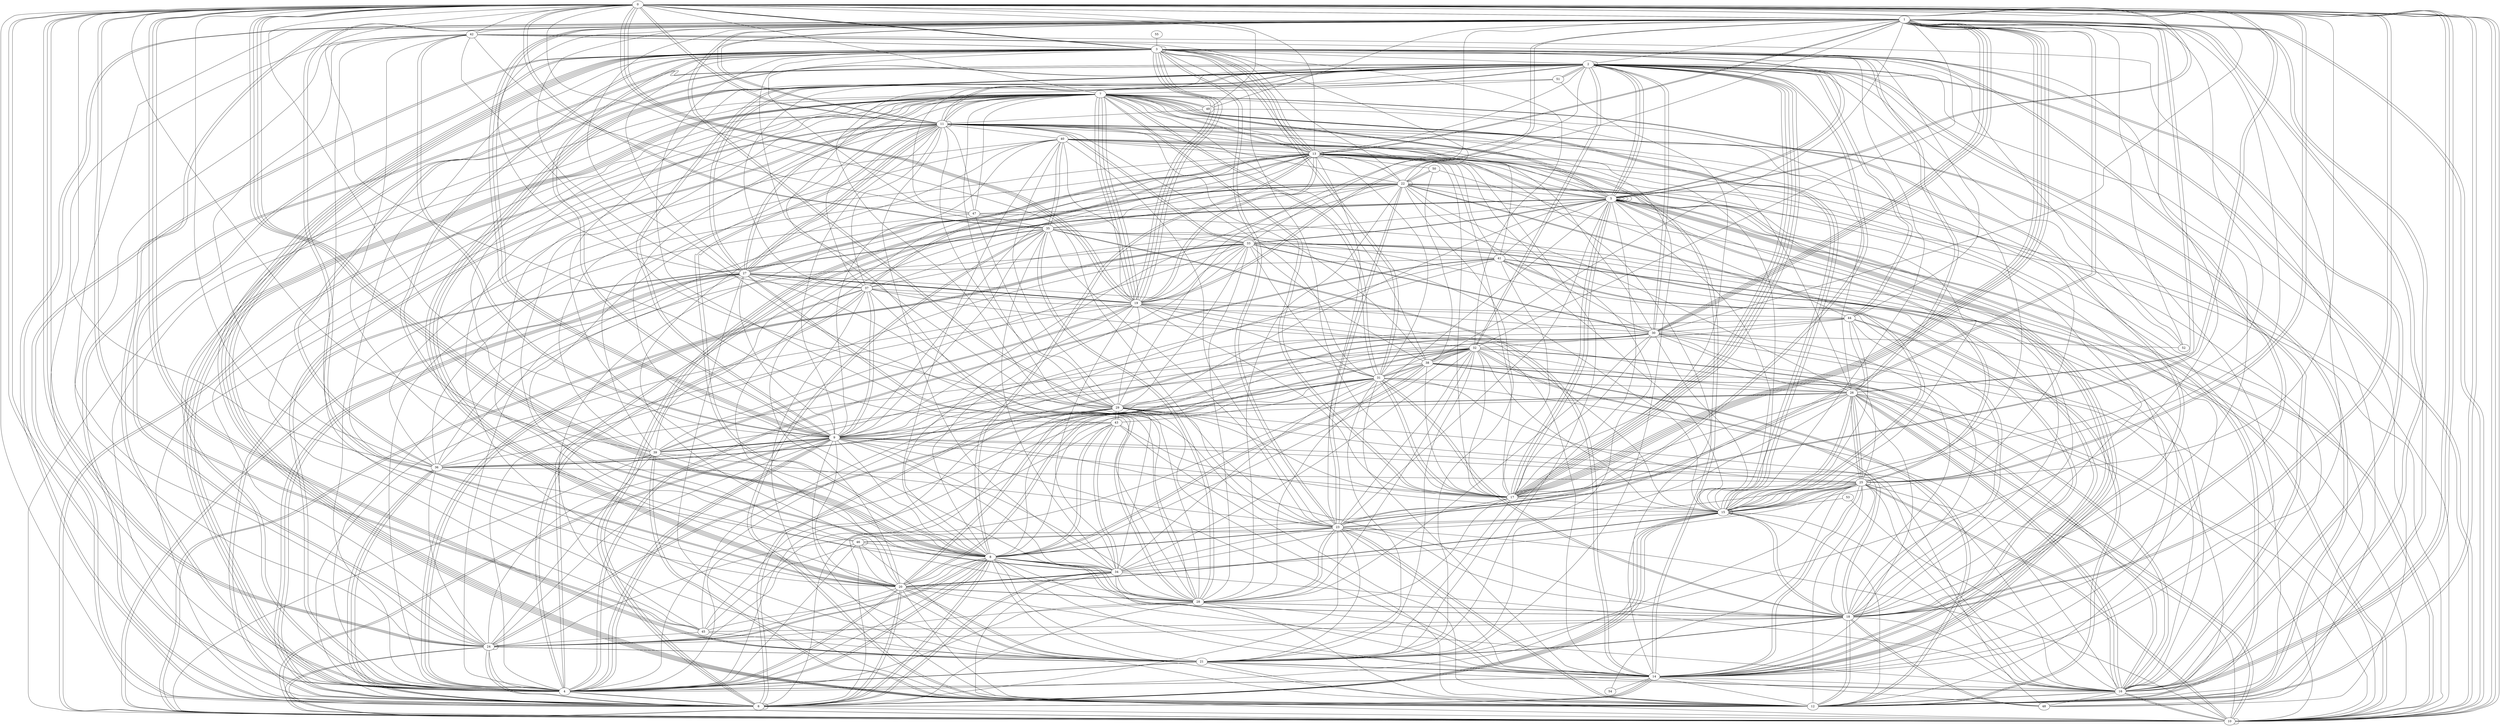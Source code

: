 graph G {
0;
1;
2;
3;
4;
5;
6;
7;
8;
9;
10;
11;
12;
13;
14;
15;
16;
17;
18;
19;
20;
21;
22;
23;
24;
25;
26;
27;
28;
29;
30;
31;
32;
33;
34;
35;
36;
37;
38;
39;
40;
41;
42;
43;
44;
45;
46;
47;
48;
49;
50;
51;
52;
53;
54;
55;
28--17 ;
12--18 ;
13--4 ;
41--7 ;
28--20 ;
11--15 ;
31--18 ;
12--33 ;
19--44 ;
5--7 ;
26--49 ;
15--1 ;
18--48 ;
0--45 ;
12--2 ;
11--27 ;
8--34 ;
28--18 ;
21--31 ;
1--30 ;
22--30 ;
25--15 ;
31--3 ;
13--41 ;
8--0 ;
3--52 ;
7--49 ;
5--3 ;
36--29 ;
14--21 ;
0--24 ;
34--32 ;
23--1 ;
25--17 ;
17--0 ;
25--31 ;
14--13 ;
46--8 ;
11--6 ;
48--2 ;
27--36 ;
19--0 ;
15--35 ;
11--8 ;
17--5 ;
7--0 ;
2--2 ;
24--30 ;
8--0 ;
40--14 ;
11--40 ;
38--32 ;
13--20 ;
12--9 ;
11--16 ;
1--19 ;
37--14 ;
22--12 ;
26--14 ;
33--14 ;
42--22 ;
4--0 ;
4--21 ;
35--3 ;
44--15 ;
41--12 ;
24--6 ;
32--26 ;
38--8 ;
6--34 ;
19--36 ;
1--13 ;
10--25 ;
0--8 ;
10--26 ;
27--23 ;
27--28 ;
43--31 ;
2--17 ;
29--48 ;
39--8 ;
14--28 ;
6--36 ;
28--5 ;
1--42 ;
6--30 ;
32--20 ;
2--44 ;
35--6 ;
28--6 ;
10--30 ;
14--12 ;
31--26 ;
10--33 ;
12--23 ;
9--4 ;
12--22 ;
10--27 ;
19--13 ;
26--44 ;
30--8 ;
31--33 ;
1--4 ;
2--20 ;
40--19 ;
6--4 ;
29--3 ;
41--17 ;
4--33 ;
29--1 ;
14--4 ;
17--1 ;
45--43 ;
20--12 ;
34--11 ;
11--30 ;
7--10 ;
20--2 ;
17--7 ;
47--16 ;
3--23 ;
29--43 ;
19--6 ;
29--31 ;
23--14 ;
0--45 ;
44--2 ;
8--12 ;
24--21 ;
10--5 ;
20--34 ;
5--21 ;
43--51 ;
30--2 ;
40--13 ;
20--15 ;
14--2 ;
5--47 ;
7--15 ;
7--31 ;
19--25 ;
17--2 ;
38--16 ;
4--11 ;
36--2 ;
20--2 ;
50--38 ;
3--9 ;
6--30 ;
16--12 ;
18--8 ;
43--9 ;
6--1 ;
33--29 ;
45--26 ;
5--5 ;
10--1 ;
8--6 ;
32--38 ;
4--21 ;
45--8 ;
9--25 ;
6--15 ;
34--20 ;
7--34 ;
19--7 ;
36--24 ;
47--2 ;
24--3 ;
18--45 ;
22--10 ;
11--22 ;
21--23 ;
0--13 ;
0--3 ;
32--21 ;
11--7 ;
15--16 ;
54--25 ;
5--10 ;
16--26 ;
32--1 ;
3--13 ;
9--39 ;
23--34 ;
13--3 ;
27--13 ;
8--18 ;
11--10 ;
33--8 ;
8--43 ;
39--23 ;
39--12 ;
39--7 ;
6--7 ;
17--1 ;
0--5 ;
44--14 ;
4--40 ;
16--26 ;
11--4 ;
21--42 ;
0--1 ;
1--13 ;
39--11 ;
49--0 ;
9--42 ;
5--14 ;
21--7 ;
34--17 ;
12--1 ;
42--3 ;
31--24 ;
5--5 ;
15--13 ;
4--2 ;
36--25 ;
32--2 ;
14--4 ;
11--9 ;
9--10 ;
3--19 ;
16--32 ;
17--15 ;
8--36 ;
7--46 ;
4--33 ;
4--24 ;
26--3 ;
42--3 ;
35--40 ;
8--40 ;
18--7 ;
2--5 ;
3--32 ;
47--35 ;
24--24 ;
19--1 ;
30--1 ;
15--30 ;
12--28 ;
39--33 ;
18--32 ;
24--25 ;
21--18 ;
6--2 ;
33--4 ;
16--34 ;
6--15 ;
20--46 ;
17--1 ;
19--39 ;
10--21 ;
41--10 ;
15--19 ;
4--41 ;
5--13 ;
6--20 ;
7--15 ;
22--29 ;
5--13 ;
9--32 ;
46--46 ;
17--5 ;
10--0 ;
9--35 ;
13--27 ;
37--4 ;
7--11 ;
15--18 ;
9--18 ;
5--39 ;
52--2 ;
49--1 ;
4--7 ;
22--5 ;
28--7 ;
37--5 ;
21--20 ;
14--16 ;
13--23 ;
36--32 ;
0--23 ;
18--42 ;
12--38 ;
36--47 ;
2--51 ;
43--29 ;
25--4 ;
16--0 ;
28--9 ;
17--19 ;
23--22 ;
44--9 ;
37--10 ;
22--23 ;
18--25 ;
0--43 ;
5--5 ;
29--1 ;
20--32 ;
16--20 ;
6--20 ;
30--1 ;
14--8 ;
36--33 ;
2--32 ;
37--19 ;
39--13 ;
44--50 ;
17--29 ;
1--17 ;
4--5 ;
6--22 ;
53--16 ;
15--5 ;
25--1 ;
3--18 ;
30--17 ;
39--24 ;
18--32 ;
16--0 ;
44--30 ;
35--14 ;
26--17 ;
19--3 ;
10--27 ;
38--17 ;
37--13 ;
27--11 ;
33--19 ;
14--9 ;
15--7 ;
9--40 ;
9--1 ;
19--3 ;
10--37 ;
0--21 ;
16--48 ;
5--23 ;
25--26 ;
27--37 ;
13--50 ;
37--1 ;
43--34 ;
28--1 ;
21--14 ;
2--23 ;
14--54 ;
33--11 ;
8--21 ;
26--10 ;
5--29 ;
36--40 ;
20--3 ;
37--7 ;
19--3 ;
17--9 ;
28--35 ;
34--35 ;
0--3 ;
0--12 ;
37--9 ;
0--6 ;
8--20 ;
3--5 ;
15--26 ;
39--19 ;
31--17 ;
6--15 ;
15--0 ;
13--35 ;
0--18 ;
27--3 ;
15--43 ;
1--12 ;
4--7 ;
5--41 ;
32--23 ;
12--3 ;
23--1 ;
11--1 ;
7--24 ;
28--22 ;
35--14 ;
4--2 ;
36--29 ;
3--28 ;
47--11 ;
6--8 ;
8--2 ;
18--0 ;
36--6 ;
7--25 ;
6--22 ;
48--42 ;
25--10 ;
3--22 ;
25--5 ;
6--35 ;
28--23 ;
42--29 ;
13--31 ;
23--28 ;
20--15 ;
55--3 ;
9--8 ;
26--29 ;
16--11 ;
35--33 ;
2--9 ;
5--2 ;
9--27 ;
22--22 ;
22--26 ;
16--3 ;
13--3 ;
10--2 ;
1--21 ;
15--26 ;
8--23 ;
25--0 ;
46--24 ;
15--3 ;
2--1 ;
14--5 ;
38--8 ;
4--27 ;
12--35 ;
21--18 ;
49--11 ;
8--31 ;
8--28 ;
15--6 ;
3--44 ;
3--2 ;
11--48 ;
33--30 ;
6--6 ;
38--6 ;
28--33 ;
33--4 ;
11--26 ;
34--3 ;
2--23 ;
17--51 ;
27--6 ;
33--38 ;
51--7 ;
19--27 ;
13--8 ;
42--36 ;
13--17 ;
4--29 ;
29--19 ;
2--5 ;
0--21 ;
14--21 ;
16--12 ;
21--0 ;
9--22 ;
10--2 ;
22--6 ;
6--2 ;
1--6 ;
8--19 ;
29--40 ;
22--15 ;
13--37 ;
47--7 ;
3--12 ;
30--33 ;
9--39 ;
41--12 ;
11--38 ;
25--0 ;
30--16 ;
10--38 ;
2--17 ;
10--24 ;
49--7 ;
47--29 ;
23--18 ;
39--0 ;
2--19 ;
32--17 ;
15--23 ;
9--37 ;
1--30 ;
4--7 ;
2--30 ;
1--4 ;
45--24 ;
11--27 ;
38--31 ;
16--10 ;
24--21 ;
1--11 ;
18--5 ;
32--16 ;
26--16 ;
6--3 ;
5--4 ;
15--25 ;
14--33 ;
16--13 ;
30--32 ;
26--25 ;
16--18 ;
13--10 ;
9--36 ;
5--40 ;
8--43 ;
9--34 ;
15--41 ;
6--27 ;
2--27 ;
6--3 ;
2--11 ;
29--26 ;
18--7 ;
0--17 ;
0--4 ;
8--24 ;
11--11 ;
20--0 ;
23--8 ;
14--6 ;
19--27 ;
20--4 ;
0--42 ;
12--38 ;
2--29 ;
15--2 ;
26--29 ;
16--3 ;
20--24 ;
11--0 ;
2--9 ;
23--40 ;
23--46 ;
4--20 ;
16--10 ;
9--1 ;
14--48 ;
24--10 ;
45--21 ;
31--11 ;
1--22 ;
31--16 ;
30--20 ;
36--0 ;
5--5 ;
5--7 ;
4--9 ;
24--1 ;
18--28 ;
11--21 ;
43--34 ;
46--26 ;
8--0 ;
12--39 ;
18--3 ;
17--2 ;
1--0 ;
12--3 ;
0--30 ;
14--5 ;
34--6 ;
37--4 ;
11--33 ;
5--25 ;
28--8 ;
41--9 ;
24--0 ;
8--11 ;
15--22 ;
7--4 ;
28--32 ;
25--12 ;
9--16 ;
38--7 ;
12--43 ;
8--32 ;
4--46 ;
1--10 ;
33--1 ;
14--6 ;
12--3 ;
14--6 ;
1--17 ;
12--15 ;
31--3 ;
34--3 ;
10--9 ;
35--12 ;
13--21 ;
17--3 ;
12--27 ;
40--17 ;
11--37 ;
26--1 ;
32--31 ;
14--5 ;
5--33 ;
24--42 ;
1--27 ;
7--19 ;
18--37 ;
8--4 ;
4--31 ;
7--19 ;
14--22 ;
7--45 ;
12--41 ;
42--9 ;
4--9 ;
33--41 ;
26--30 ;
13--19 ;
52--1 ;
18--13 ;
20--34 ;
27--7 ;
0--3 ;
6--27 ;
21--17 ;
38--1 ;
17--2 ;
16--0 ;
12--0 ;
20--22 ;
1--16 ;
18--24 ;
9--21 ;
38--31 ;
13--8 ;
7--20 ;
20--1 ;
35--18 ;
10--41 ;
7--19 ;
29--11 ;
21--40 ;
14--31 ;
4--22 ;
34--19 ;
23--12 ;
13--13 ;
51--2 ;
40--20 ;
12--11 ;
0--10 ;
31--7 ;
6--36 ;
11--10 ;
39--36 ;
10--10 ;
15--15 ;
14--25 ;
1--16 ;
2--13 ;
19--0 ;
10--39 ;
35--28 ;
34--29 ;
1--9 ;
3--12 ;
25--26 ;
35--0 ;
37--35 ;
29--9 ;
39--38 ;
30--52 ;
46--12 ;
27--28 ;
29--12 ;
6--23 ;
31--17 ;
1--14 ;
3--24 ;
12--2 ;
45--22 ;
0--35 ;
35--22 ;
22--21 ;
24--28 ;
1--26 ;
44--18 ;
25--25 ;
41--27 ;
12--18 ;
31--24 ;
39--9 ;
1--20 ;
28--4 ;
4--8 ;
0--5 ;
34--10 ;
5--33 ;
7--17 ;
0--9 ;
3--26 ;
38--32 ;
30--27 ;
18--30 ;
14--40 ;
50--22 ;
31--18 ;
53--15 ;
6--32 ;
40--35 ;
25--10 ;
13--9 ;
27--19 ;
4--6 ;
0--11 ;
4--41 ;
38--16 ;
16--8 ;
6--10 ;
15--32 ;
8--4 ;
26--10 ;
9--3 ;
17--5 ;
25--15 ;
30--20 ;
22--13 ;
34--31 ;
20--21 ;
46--11 ;
13--27 ;
34--25 ;
14--44 ;
23--29 ;
2--36 ;
23--10 ;
0--24 ;
40--14 ;
18--15 ;
31--19 ;
50--22 ;
2--20 ;
45--41 ;
9--24 ;
29--26 ;
28--37 ;
4--44 ;
19--32 ;
10--0 ;
18--48 ;
23--26 ;
20--28 ;
42--4 ;
35--23 ;
47--42 ;
42--28 ;
3--3 ;
22--18 ;
7--13 ;
27--7 ;
24--6 ;
2--37 ;
30--28 ;
16--25 ;
8--24 ;
16--29 ;
14--34 ;
21--37 ;
13--7 ;
14--25 ;
2--11 ;
0--19 ;
16--21 ;
7--5 ;
27--2 ;
3--23 ;
28--34 ;
}
